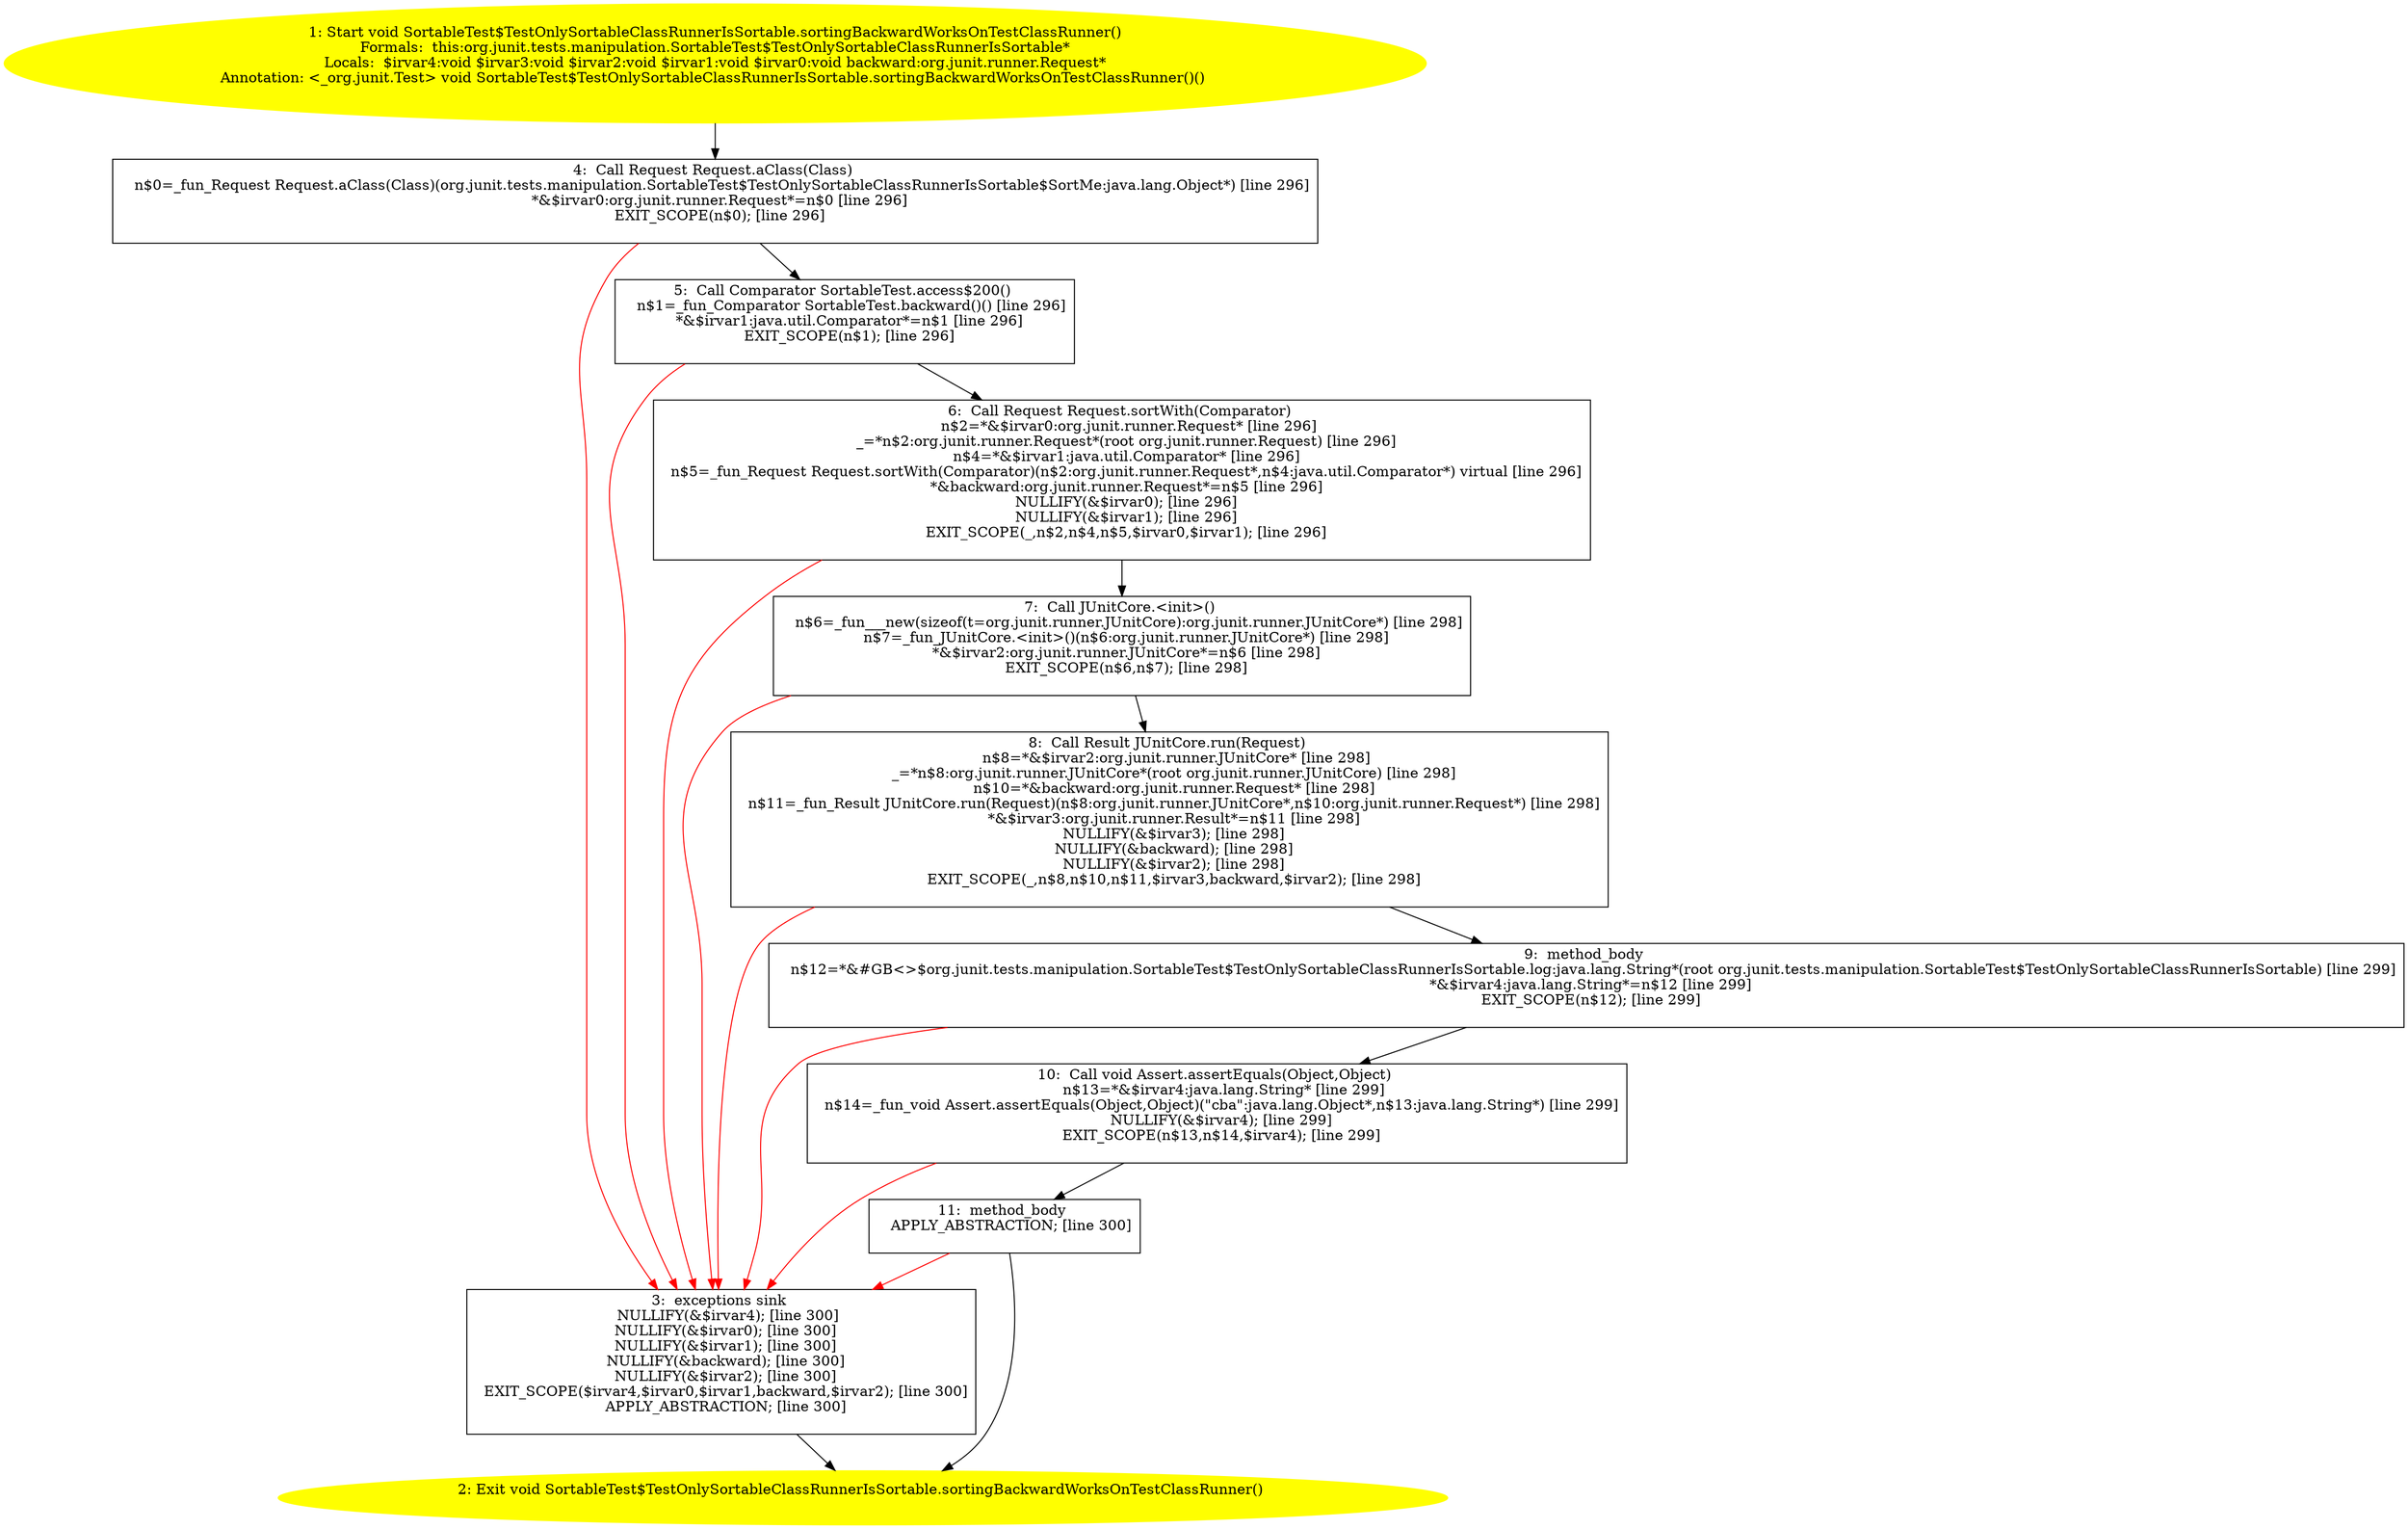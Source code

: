 /* @generated */
digraph cfg {
"org.junit.tests.manipulation.SortableTest$TestOnlySortableClassRunnerIsSortable.sortingBackwardWorks.114bf7ae04c83460b92d24b4b8fcbeb2_1" [label="1: Start void SortableTest$TestOnlySortableClassRunnerIsSortable.sortingBackwardWorksOnTestClassRunner()\nFormals:  this:org.junit.tests.manipulation.SortableTest$TestOnlySortableClassRunnerIsSortable*\nLocals:  $irvar4:void $irvar3:void $irvar2:void $irvar1:void $irvar0:void backward:org.junit.runner.Request*\nAnnotation: <_org.junit.Test> void SortableTest$TestOnlySortableClassRunnerIsSortable.sortingBackwardWorksOnTestClassRunner()() \n  " color=yellow style=filled]
	

	 "org.junit.tests.manipulation.SortableTest$TestOnlySortableClassRunnerIsSortable.sortingBackwardWorks.114bf7ae04c83460b92d24b4b8fcbeb2_1" -> "org.junit.tests.manipulation.SortableTest$TestOnlySortableClassRunnerIsSortable.sortingBackwardWorks.114bf7ae04c83460b92d24b4b8fcbeb2_4" ;
"org.junit.tests.manipulation.SortableTest$TestOnlySortableClassRunnerIsSortable.sortingBackwardWorks.114bf7ae04c83460b92d24b4b8fcbeb2_2" [label="2: Exit void SortableTest$TestOnlySortableClassRunnerIsSortable.sortingBackwardWorksOnTestClassRunner() \n  " color=yellow style=filled]
	

"org.junit.tests.manipulation.SortableTest$TestOnlySortableClassRunnerIsSortable.sortingBackwardWorks.114bf7ae04c83460b92d24b4b8fcbeb2_3" [label="3:  exceptions sink \n   NULLIFY(&$irvar4); [line 300]\n  NULLIFY(&$irvar0); [line 300]\n  NULLIFY(&$irvar1); [line 300]\n  NULLIFY(&backward); [line 300]\n  NULLIFY(&$irvar2); [line 300]\n  EXIT_SCOPE($irvar4,$irvar0,$irvar1,backward,$irvar2); [line 300]\n  APPLY_ABSTRACTION; [line 300]\n " shape="box"]
	

	 "org.junit.tests.manipulation.SortableTest$TestOnlySortableClassRunnerIsSortable.sortingBackwardWorks.114bf7ae04c83460b92d24b4b8fcbeb2_3" -> "org.junit.tests.manipulation.SortableTest$TestOnlySortableClassRunnerIsSortable.sortingBackwardWorks.114bf7ae04c83460b92d24b4b8fcbeb2_2" ;
"org.junit.tests.manipulation.SortableTest$TestOnlySortableClassRunnerIsSortable.sortingBackwardWorks.114bf7ae04c83460b92d24b4b8fcbeb2_4" [label="4:  Call Request Request.aClass(Class) \n   n$0=_fun_Request Request.aClass(Class)(org.junit.tests.manipulation.SortableTest$TestOnlySortableClassRunnerIsSortable$SortMe:java.lang.Object*) [line 296]\n  *&$irvar0:org.junit.runner.Request*=n$0 [line 296]\n  EXIT_SCOPE(n$0); [line 296]\n " shape="box"]
	

	 "org.junit.tests.manipulation.SortableTest$TestOnlySortableClassRunnerIsSortable.sortingBackwardWorks.114bf7ae04c83460b92d24b4b8fcbeb2_4" -> "org.junit.tests.manipulation.SortableTest$TestOnlySortableClassRunnerIsSortable.sortingBackwardWorks.114bf7ae04c83460b92d24b4b8fcbeb2_5" ;
	 "org.junit.tests.manipulation.SortableTest$TestOnlySortableClassRunnerIsSortable.sortingBackwardWorks.114bf7ae04c83460b92d24b4b8fcbeb2_4" -> "org.junit.tests.manipulation.SortableTest$TestOnlySortableClassRunnerIsSortable.sortingBackwardWorks.114bf7ae04c83460b92d24b4b8fcbeb2_3" [color="red" ];
"org.junit.tests.manipulation.SortableTest$TestOnlySortableClassRunnerIsSortable.sortingBackwardWorks.114bf7ae04c83460b92d24b4b8fcbeb2_5" [label="5:  Call Comparator SortableTest.access$200() \n   n$1=_fun_Comparator SortableTest.backward()() [line 296]\n  *&$irvar1:java.util.Comparator*=n$1 [line 296]\n  EXIT_SCOPE(n$1); [line 296]\n " shape="box"]
	

	 "org.junit.tests.manipulation.SortableTest$TestOnlySortableClassRunnerIsSortable.sortingBackwardWorks.114bf7ae04c83460b92d24b4b8fcbeb2_5" -> "org.junit.tests.manipulation.SortableTest$TestOnlySortableClassRunnerIsSortable.sortingBackwardWorks.114bf7ae04c83460b92d24b4b8fcbeb2_6" ;
	 "org.junit.tests.manipulation.SortableTest$TestOnlySortableClassRunnerIsSortable.sortingBackwardWorks.114bf7ae04c83460b92d24b4b8fcbeb2_5" -> "org.junit.tests.manipulation.SortableTest$TestOnlySortableClassRunnerIsSortable.sortingBackwardWorks.114bf7ae04c83460b92d24b4b8fcbeb2_3" [color="red" ];
"org.junit.tests.manipulation.SortableTest$TestOnlySortableClassRunnerIsSortable.sortingBackwardWorks.114bf7ae04c83460b92d24b4b8fcbeb2_6" [label="6:  Call Request Request.sortWith(Comparator) \n   n$2=*&$irvar0:org.junit.runner.Request* [line 296]\n  _=*n$2:org.junit.runner.Request*(root org.junit.runner.Request) [line 296]\n  n$4=*&$irvar1:java.util.Comparator* [line 296]\n  n$5=_fun_Request Request.sortWith(Comparator)(n$2:org.junit.runner.Request*,n$4:java.util.Comparator*) virtual [line 296]\n  *&backward:org.junit.runner.Request*=n$5 [line 296]\n  NULLIFY(&$irvar0); [line 296]\n  NULLIFY(&$irvar1); [line 296]\n  EXIT_SCOPE(_,n$2,n$4,n$5,$irvar0,$irvar1); [line 296]\n " shape="box"]
	

	 "org.junit.tests.manipulation.SortableTest$TestOnlySortableClassRunnerIsSortable.sortingBackwardWorks.114bf7ae04c83460b92d24b4b8fcbeb2_6" -> "org.junit.tests.manipulation.SortableTest$TestOnlySortableClassRunnerIsSortable.sortingBackwardWorks.114bf7ae04c83460b92d24b4b8fcbeb2_7" ;
	 "org.junit.tests.manipulation.SortableTest$TestOnlySortableClassRunnerIsSortable.sortingBackwardWorks.114bf7ae04c83460b92d24b4b8fcbeb2_6" -> "org.junit.tests.manipulation.SortableTest$TestOnlySortableClassRunnerIsSortable.sortingBackwardWorks.114bf7ae04c83460b92d24b4b8fcbeb2_3" [color="red" ];
"org.junit.tests.manipulation.SortableTest$TestOnlySortableClassRunnerIsSortable.sortingBackwardWorks.114bf7ae04c83460b92d24b4b8fcbeb2_7" [label="7:  Call JUnitCore.<init>() \n   n$6=_fun___new(sizeof(t=org.junit.runner.JUnitCore):org.junit.runner.JUnitCore*) [line 298]\n  n$7=_fun_JUnitCore.<init>()(n$6:org.junit.runner.JUnitCore*) [line 298]\n  *&$irvar2:org.junit.runner.JUnitCore*=n$6 [line 298]\n  EXIT_SCOPE(n$6,n$7); [line 298]\n " shape="box"]
	

	 "org.junit.tests.manipulation.SortableTest$TestOnlySortableClassRunnerIsSortable.sortingBackwardWorks.114bf7ae04c83460b92d24b4b8fcbeb2_7" -> "org.junit.tests.manipulation.SortableTest$TestOnlySortableClassRunnerIsSortable.sortingBackwardWorks.114bf7ae04c83460b92d24b4b8fcbeb2_8" ;
	 "org.junit.tests.manipulation.SortableTest$TestOnlySortableClassRunnerIsSortable.sortingBackwardWorks.114bf7ae04c83460b92d24b4b8fcbeb2_7" -> "org.junit.tests.manipulation.SortableTest$TestOnlySortableClassRunnerIsSortable.sortingBackwardWorks.114bf7ae04c83460b92d24b4b8fcbeb2_3" [color="red" ];
"org.junit.tests.manipulation.SortableTest$TestOnlySortableClassRunnerIsSortable.sortingBackwardWorks.114bf7ae04c83460b92d24b4b8fcbeb2_8" [label="8:  Call Result JUnitCore.run(Request) \n   n$8=*&$irvar2:org.junit.runner.JUnitCore* [line 298]\n  _=*n$8:org.junit.runner.JUnitCore*(root org.junit.runner.JUnitCore) [line 298]\n  n$10=*&backward:org.junit.runner.Request* [line 298]\n  n$11=_fun_Result JUnitCore.run(Request)(n$8:org.junit.runner.JUnitCore*,n$10:org.junit.runner.Request*) [line 298]\n  *&$irvar3:org.junit.runner.Result*=n$11 [line 298]\n  NULLIFY(&$irvar3); [line 298]\n  NULLIFY(&backward); [line 298]\n  NULLIFY(&$irvar2); [line 298]\n  EXIT_SCOPE(_,n$8,n$10,n$11,$irvar3,backward,$irvar2); [line 298]\n " shape="box"]
	

	 "org.junit.tests.manipulation.SortableTest$TestOnlySortableClassRunnerIsSortable.sortingBackwardWorks.114bf7ae04c83460b92d24b4b8fcbeb2_8" -> "org.junit.tests.manipulation.SortableTest$TestOnlySortableClassRunnerIsSortable.sortingBackwardWorks.114bf7ae04c83460b92d24b4b8fcbeb2_9" ;
	 "org.junit.tests.manipulation.SortableTest$TestOnlySortableClassRunnerIsSortable.sortingBackwardWorks.114bf7ae04c83460b92d24b4b8fcbeb2_8" -> "org.junit.tests.manipulation.SortableTest$TestOnlySortableClassRunnerIsSortable.sortingBackwardWorks.114bf7ae04c83460b92d24b4b8fcbeb2_3" [color="red" ];
"org.junit.tests.manipulation.SortableTest$TestOnlySortableClassRunnerIsSortable.sortingBackwardWorks.114bf7ae04c83460b92d24b4b8fcbeb2_9" [label="9:  method_body \n   n$12=*&#GB<>$org.junit.tests.manipulation.SortableTest$TestOnlySortableClassRunnerIsSortable.log:java.lang.String*(root org.junit.tests.manipulation.SortableTest$TestOnlySortableClassRunnerIsSortable) [line 299]\n  *&$irvar4:java.lang.String*=n$12 [line 299]\n  EXIT_SCOPE(n$12); [line 299]\n " shape="box"]
	

	 "org.junit.tests.manipulation.SortableTest$TestOnlySortableClassRunnerIsSortable.sortingBackwardWorks.114bf7ae04c83460b92d24b4b8fcbeb2_9" -> "org.junit.tests.manipulation.SortableTest$TestOnlySortableClassRunnerIsSortable.sortingBackwardWorks.114bf7ae04c83460b92d24b4b8fcbeb2_10" ;
	 "org.junit.tests.manipulation.SortableTest$TestOnlySortableClassRunnerIsSortable.sortingBackwardWorks.114bf7ae04c83460b92d24b4b8fcbeb2_9" -> "org.junit.tests.manipulation.SortableTest$TestOnlySortableClassRunnerIsSortable.sortingBackwardWorks.114bf7ae04c83460b92d24b4b8fcbeb2_3" [color="red" ];
"org.junit.tests.manipulation.SortableTest$TestOnlySortableClassRunnerIsSortable.sortingBackwardWorks.114bf7ae04c83460b92d24b4b8fcbeb2_10" [label="10:  Call void Assert.assertEquals(Object,Object) \n   n$13=*&$irvar4:java.lang.String* [line 299]\n  n$14=_fun_void Assert.assertEquals(Object,Object)(\"cba\":java.lang.Object*,n$13:java.lang.String*) [line 299]\n  NULLIFY(&$irvar4); [line 299]\n  EXIT_SCOPE(n$13,n$14,$irvar4); [line 299]\n " shape="box"]
	

	 "org.junit.tests.manipulation.SortableTest$TestOnlySortableClassRunnerIsSortable.sortingBackwardWorks.114bf7ae04c83460b92d24b4b8fcbeb2_10" -> "org.junit.tests.manipulation.SortableTest$TestOnlySortableClassRunnerIsSortable.sortingBackwardWorks.114bf7ae04c83460b92d24b4b8fcbeb2_11" ;
	 "org.junit.tests.manipulation.SortableTest$TestOnlySortableClassRunnerIsSortable.sortingBackwardWorks.114bf7ae04c83460b92d24b4b8fcbeb2_10" -> "org.junit.tests.manipulation.SortableTest$TestOnlySortableClassRunnerIsSortable.sortingBackwardWorks.114bf7ae04c83460b92d24b4b8fcbeb2_3" [color="red" ];
"org.junit.tests.manipulation.SortableTest$TestOnlySortableClassRunnerIsSortable.sortingBackwardWorks.114bf7ae04c83460b92d24b4b8fcbeb2_11" [label="11:  method_body \n   APPLY_ABSTRACTION; [line 300]\n " shape="box"]
	

	 "org.junit.tests.manipulation.SortableTest$TestOnlySortableClassRunnerIsSortable.sortingBackwardWorks.114bf7ae04c83460b92d24b4b8fcbeb2_11" -> "org.junit.tests.manipulation.SortableTest$TestOnlySortableClassRunnerIsSortable.sortingBackwardWorks.114bf7ae04c83460b92d24b4b8fcbeb2_2" ;
	 "org.junit.tests.manipulation.SortableTest$TestOnlySortableClassRunnerIsSortable.sortingBackwardWorks.114bf7ae04c83460b92d24b4b8fcbeb2_11" -> "org.junit.tests.manipulation.SortableTest$TestOnlySortableClassRunnerIsSortable.sortingBackwardWorks.114bf7ae04c83460b92d24b4b8fcbeb2_3" [color="red" ];
}
